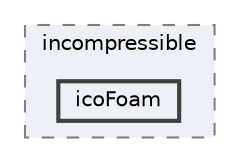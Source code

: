 digraph "applications/solvers/incompressible/icoFoam"
{
 // LATEX_PDF_SIZE
  bgcolor="transparent";
  edge [fontname=Helvetica,fontsize=10,labelfontname=Helvetica,labelfontsize=10];
  node [fontname=Helvetica,fontsize=10,shape=box,height=0.2,width=0.4];
  compound=true
  subgraph clusterdir_2a80a7eee79ab677323c49fed47bf4a4 {
    graph [ bgcolor="#edf0f7", pencolor="grey50", label="incompressible", fontname=Helvetica,fontsize=10 style="filled,dashed", URL="dir_2a80a7eee79ab677323c49fed47bf4a4.html",tooltip=""]
  dir_3d750c9b126c5f578034b73d9637396c [label="icoFoam", fillcolor="#edf0f7", color="grey25", style="filled,bold", URL="dir_3d750c9b126c5f578034b73d9637396c.html",tooltip=""];
  }
}
